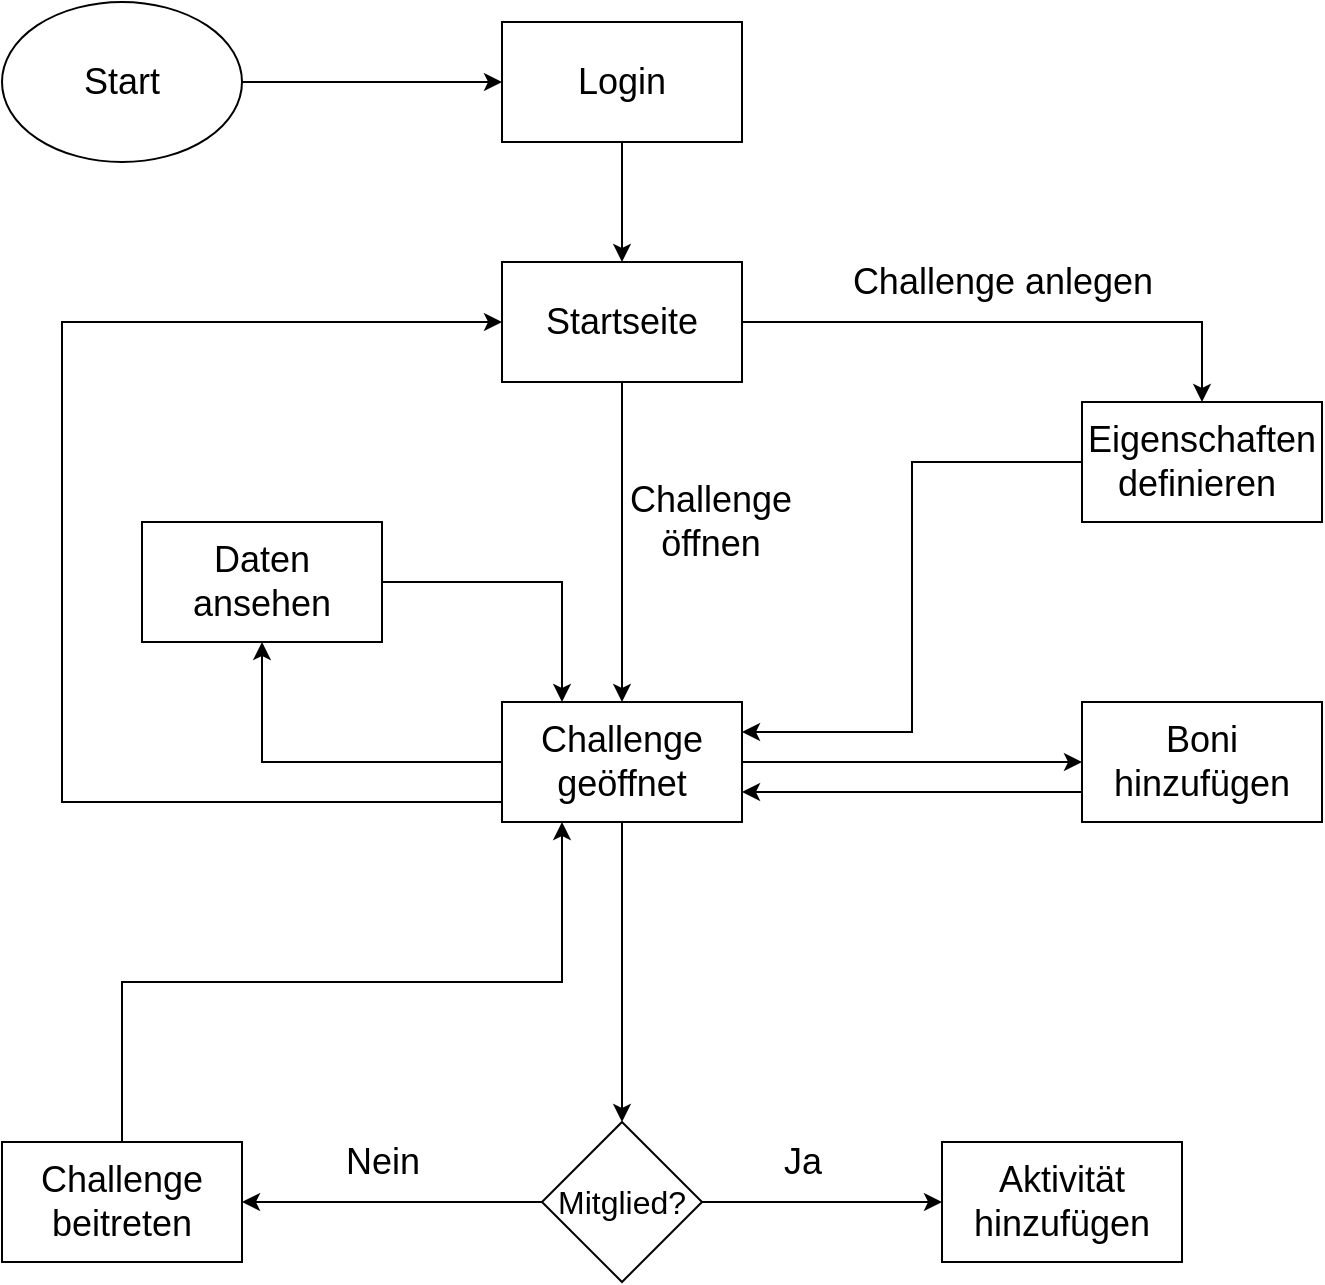 <mxfile version="21.1.7" type="device">
  <diagram name="Seite-1" id="pOqvI1cBqr-qqXXVeGFv">
    <mxGraphModel dx="1430" dy="739" grid="1" gridSize="10" guides="1" tooltips="1" connect="1" arrows="1" fold="1" page="1" pageScale="1" pageWidth="827" pageHeight="1169" math="0" shadow="0">
      <root>
        <mxCell id="0" />
        <mxCell id="1" parent="0" />
        <mxCell id="7EZUv2Cvvfa97A8Y1Qrv-3" style="edgeStyle=orthogonalEdgeStyle;rounded=0;orthogonalLoop=1;jettySize=auto;html=1;entryX=0;entryY=0.5;entryDx=0;entryDy=0;" edge="1" parent="1" source="log30i4Zaj3L8JJohbtZ-29" target="log30i4Zaj3L8JJohbtZ-32">
          <mxGeometry relative="1" as="geometry" />
        </mxCell>
        <mxCell id="log30i4Zaj3L8JJohbtZ-29" value="&lt;font style=&quot;font-size: 18px;&quot;&gt;Start&lt;/font&gt;" style="ellipse;whiteSpace=wrap;html=1;" parent="1" vertex="1">
          <mxGeometry x="110" y="60" width="120" height="80" as="geometry" />
        </mxCell>
        <mxCell id="log30i4Zaj3L8JJohbtZ-45" style="edgeStyle=orthogonalEdgeStyle;rounded=0;orthogonalLoop=1;jettySize=auto;html=1;entryX=0.5;entryY=0;entryDx=0;entryDy=0;" parent="1" source="log30i4Zaj3L8JJohbtZ-30" target="log30i4Zaj3L8JJohbtZ-31" edge="1">
          <mxGeometry relative="1" as="geometry" />
        </mxCell>
        <mxCell id="log30i4Zaj3L8JJohbtZ-47" style="edgeStyle=orthogonalEdgeStyle;rounded=0;orthogonalLoop=1;jettySize=auto;html=1;entryX=0.5;entryY=0;entryDx=0;entryDy=0;" parent="1" source="log30i4Zaj3L8JJohbtZ-30" target="log30i4Zaj3L8JJohbtZ-35" edge="1">
          <mxGeometry relative="1" as="geometry" />
        </mxCell>
        <mxCell id="log30i4Zaj3L8JJohbtZ-30" value="&lt;font style=&quot;font-size: 18px;&quot;&gt;Startseite&lt;/font&gt;" style="rounded=0;whiteSpace=wrap;html=1;" parent="1" vertex="1">
          <mxGeometry x="360" y="190" width="120" height="60" as="geometry" />
        </mxCell>
        <mxCell id="log30i4Zaj3L8JJohbtZ-46" style="edgeStyle=orthogonalEdgeStyle;rounded=0;orthogonalLoop=1;jettySize=auto;html=1;entryX=1;entryY=0.25;entryDx=0;entryDy=0;" parent="1" source="log30i4Zaj3L8JJohbtZ-31" target="log30i4Zaj3L8JJohbtZ-35" edge="1">
          <mxGeometry relative="1" as="geometry" />
        </mxCell>
        <mxCell id="log30i4Zaj3L8JJohbtZ-31" value="&lt;font style=&quot;font-size: 18px;&quot;&gt;Eigenschaften definieren&amp;nbsp;&lt;/font&gt;" style="rounded=0;whiteSpace=wrap;html=1;" parent="1" vertex="1">
          <mxGeometry x="650" y="260" width="120" height="60" as="geometry" />
        </mxCell>
        <mxCell id="7EZUv2Cvvfa97A8Y1Qrv-2" style="edgeStyle=orthogonalEdgeStyle;rounded=0;orthogonalLoop=1;jettySize=auto;html=1;entryX=0.5;entryY=0;entryDx=0;entryDy=0;" edge="1" parent="1" source="log30i4Zaj3L8JJohbtZ-32" target="log30i4Zaj3L8JJohbtZ-30">
          <mxGeometry relative="1" as="geometry" />
        </mxCell>
        <mxCell id="log30i4Zaj3L8JJohbtZ-32" value="&lt;font style=&quot;font-size: 18px;&quot;&gt;Login&lt;/font&gt;" style="rounded=0;whiteSpace=wrap;html=1;" parent="1" vertex="1">
          <mxGeometry x="360" y="70" width="120" height="60" as="geometry" />
        </mxCell>
        <mxCell id="log30i4Zaj3L8JJohbtZ-44" style="edgeStyle=orthogonalEdgeStyle;rounded=0;orthogonalLoop=1;jettySize=auto;html=1;entryX=1;entryY=0.75;entryDx=0;entryDy=0;" parent="1" source="log30i4Zaj3L8JJohbtZ-33" target="log30i4Zaj3L8JJohbtZ-35" edge="1">
          <mxGeometry relative="1" as="geometry">
            <Array as="points">
              <mxPoint x="580" y="455" />
              <mxPoint x="580" y="455" />
            </Array>
          </mxGeometry>
        </mxCell>
        <mxCell id="log30i4Zaj3L8JJohbtZ-33" value="&lt;font style=&quot;font-size: 18px;&quot;&gt;Boni hinzufügen&lt;/font&gt;" style="rounded=0;whiteSpace=wrap;html=1;" parent="1" vertex="1">
          <mxGeometry x="650" y="410" width="120" height="60" as="geometry" />
        </mxCell>
        <mxCell id="log30i4Zaj3L8JJohbtZ-49" style="edgeStyle=orthogonalEdgeStyle;rounded=0;orthogonalLoop=1;jettySize=auto;html=1;entryX=0.25;entryY=0;entryDx=0;entryDy=0;" parent="1" source="log30i4Zaj3L8JJohbtZ-34" target="log30i4Zaj3L8JJohbtZ-35" edge="1">
          <mxGeometry relative="1" as="geometry" />
        </mxCell>
        <mxCell id="log30i4Zaj3L8JJohbtZ-34" value="&lt;font style=&quot;font-size: 18px;&quot;&gt;Daten ansehen&lt;/font&gt;" style="rounded=0;whiteSpace=wrap;html=1;" parent="1" vertex="1">
          <mxGeometry x="180" y="320" width="120" height="60" as="geometry" />
        </mxCell>
        <mxCell id="log30i4Zaj3L8JJohbtZ-39" style="edgeStyle=orthogonalEdgeStyle;rounded=0;orthogonalLoop=1;jettySize=auto;html=1;entryX=0.5;entryY=0;entryDx=0;entryDy=0;" parent="1" source="log30i4Zaj3L8JJohbtZ-35" target="log30i4Zaj3L8JJohbtZ-38" edge="1">
          <mxGeometry relative="1" as="geometry" />
        </mxCell>
        <mxCell id="log30i4Zaj3L8JJohbtZ-43" style="edgeStyle=orthogonalEdgeStyle;rounded=0;orthogonalLoop=1;jettySize=auto;html=1;entryX=0;entryY=0.5;entryDx=0;entryDy=0;" parent="1" source="log30i4Zaj3L8JJohbtZ-35" target="log30i4Zaj3L8JJohbtZ-33" edge="1">
          <mxGeometry relative="1" as="geometry" />
        </mxCell>
        <mxCell id="log30i4Zaj3L8JJohbtZ-48" style="edgeStyle=orthogonalEdgeStyle;rounded=0;orthogonalLoop=1;jettySize=auto;html=1;entryX=0.5;entryY=1;entryDx=0;entryDy=0;" parent="1" source="log30i4Zaj3L8JJohbtZ-35" target="log30i4Zaj3L8JJohbtZ-34" edge="1">
          <mxGeometry relative="1" as="geometry" />
        </mxCell>
        <mxCell id="7EZUv2Cvvfa97A8Y1Qrv-7" style="edgeStyle=orthogonalEdgeStyle;rounded=0;orthogonalLoop=1;jettySize=auto;html=1;entryX=0;entryY=0.5;entryDx=0;entryDy=0;" edge="1" parent="1" source="log30i4Zaj3L8JJohbtZ-35" target="log30i4Zaj3L8JJohbtZ-30">
          <mxGeometry relative="1" as="geometry">
            <Array as="points">
              <mxPoint x="140" y="460" />
              <mxPoint x="140" y="220" />
            </Array>
          </mxGeometry>
        </mxCell>
        <mxCell id="log30i4Zaj3L8JJohbtZ-35" value="&lt;font style=&quot;font-size: 18px;&quot;&gt;Challenge geöffnet&lt;/font&gt;" style="rounded=0;whiteSpace=wrap;html=1;" parent="1" vertex="1">
          <mxGeometry x="360" y="410" width="120" height="60" as="geometry" />
        </mxCell>
        <mxCell id="log30i4Zaj3L8JJohbtZ-36" value="&lt;font style=&quot;font-size: 18px;&quot;&gt;Aktivität hinzufügen&lt;/font&gt;" style="rounded=0;whiteSpace=wrap;html=1;" parent="1" vertex="1">
          <mxGeometry x="580" y="630" width="120" height="60" as="geometry" />
        </mxCell>
        <mxCell id="log30i4Zaj3L8JJohbtZ-42" style="edgeStyle=orthogonalEdgeStyle;rounded=0;orthogonalLoop=1;jettySize=auto;html=1;entryX=0.25;entryY=1;entryDx=0;entryDy=0;" parent="1" source="log30i4Zaj3L8JJohbtZ-37" target="log30i4Zaj3L8JJohbtZ-35" edge="1">
          <mxGeometry relative="1" as="geometry">
            <Array as="points">
              <mxPoint x="170" y="550" />
              <mxPoint x="390" y="550" />
            </Array>
          </mxGeometry>
        </mxCell>
        <mxCell id="log30i4Zaj3L8JJohbtZ-37" value="&lt;font style=&quot;font-size: 18px;&quot;&gt;Challenge beitreten&lt;/font&gt;" style="rounded=0;whiteSpace=wrap;html=1;" parent="1" vertex="1">
          <mxGeometry x="110" y="630" width="120" height="60" as="geometry" />
        </mxCell>
        <mxCell id="log30i4Zaj3L8JJohbtZ-40" style="edgeStyle=orthogonalEdgeStyle;rounded=0;orthogonalLoop=1;jettySize=auto;html=1;entryX=0;entryY=0.5;entryDx=0;entryDy=0;" parent="1" source="log30i4Zaj3L8JJohbtZ-38" target="log30i4Zaj3L8JJohbtZ-36" edge="1">
          <mxGeometry relative="1" as="geometry" />
        </mxCell>
        <mxCell id="log30i4Zaj3L8JJohbtZ-41" style="edgeStyle=orthogonalEdgeStyle;rounded=0;orthogonalLoop=1;jettySize=auto;html=1;entryX=1;entryY=0.5;entryDx=0;entryDy=0;" parent="1" source="log30i4Zaj3L8JJohbtZ-38" target="log30i4Zaj3L8JJohbtZ-37" edge="1">
          <mxGeometry relative="1" as="geometry" />
        </mxCell>
        <mxCell id="log30i4Zaj3L8JJohbtZ-38" value="&lt;font size=&quot;3&quot;&gt;Mitglied?&lt;/font&gt;" style="rhombus;whiteSpace=wrap;html=1;" parent="1" vertex="1">
          <mxGeometry x="380" y="620" width="80" height="80" as="geometry" />
        </mxCell>
        <mxCell id="log30i4Zaj3L8JJohbtZ-53" value="&lt;font style=&quot;font-size: 18px;&quot;&gt;Challenge anlegen&lt;/font&gt;" style="text;html=1;align=center;verticalAlign=middle;resizable=0;points=[];autosize=1;strokeColor=none;fillColor=none;" parent="1" vertex="1">
          <mxGeometry x="525" y="180" width="170" height="40" as="geometry" />
        </mxCell>
        <mxCell id="log30i4Zaj3L8JJohbtZ-54" value="&lt;font style=&quot;font-size: 18px;&quot;&gt;Challenge &lt;br&gt;öffnen&lt;/font&gt;" style="text;html=1;align=center;verticalAlign=middle;resizable=0;points=[];autosize=1;strokeColor=none;fillColor=none;" parent="1" vertex="1">
          <mxGeometry x="414" y="290" width="100" height="60" as="geometry" />
        </mxCell>
        <mxCell id="log30i4Zaj3L8JJohbtZ-55" value="&lt;font style=&quot;font-size: 18px;&quot;&gt;Nein&lt;/font&gt;" style="text;html=1;align=center;verticalAlign=middle;resizable=0;points=[];autosize=1;strokeColor=none;fillColor=none;" parent="1" vertex="1">
          <mxGeometry x="270" y="620" width="60" height="40" as="geometry" />
        </mxCell>
        <mxCell id="log30i4Zaj3L8JJohbtZ-56" value="&lt;font style=&quot;font-size: 18px;&quot;&gt;Ja&lt;/font&gt;" style="text;html=1;align=center;verticalAlign=middle;resizable=0;points=[];autosize=1;strokeColor=none;fillColor=none;" parent="1" vertex="1">
          <mxGeometry x="490" y="620" width="40" height="40" as="geometry" />
        </mxCell>
      </root>
    </mxGraphModel>
  </diagram>
</mxfile>
